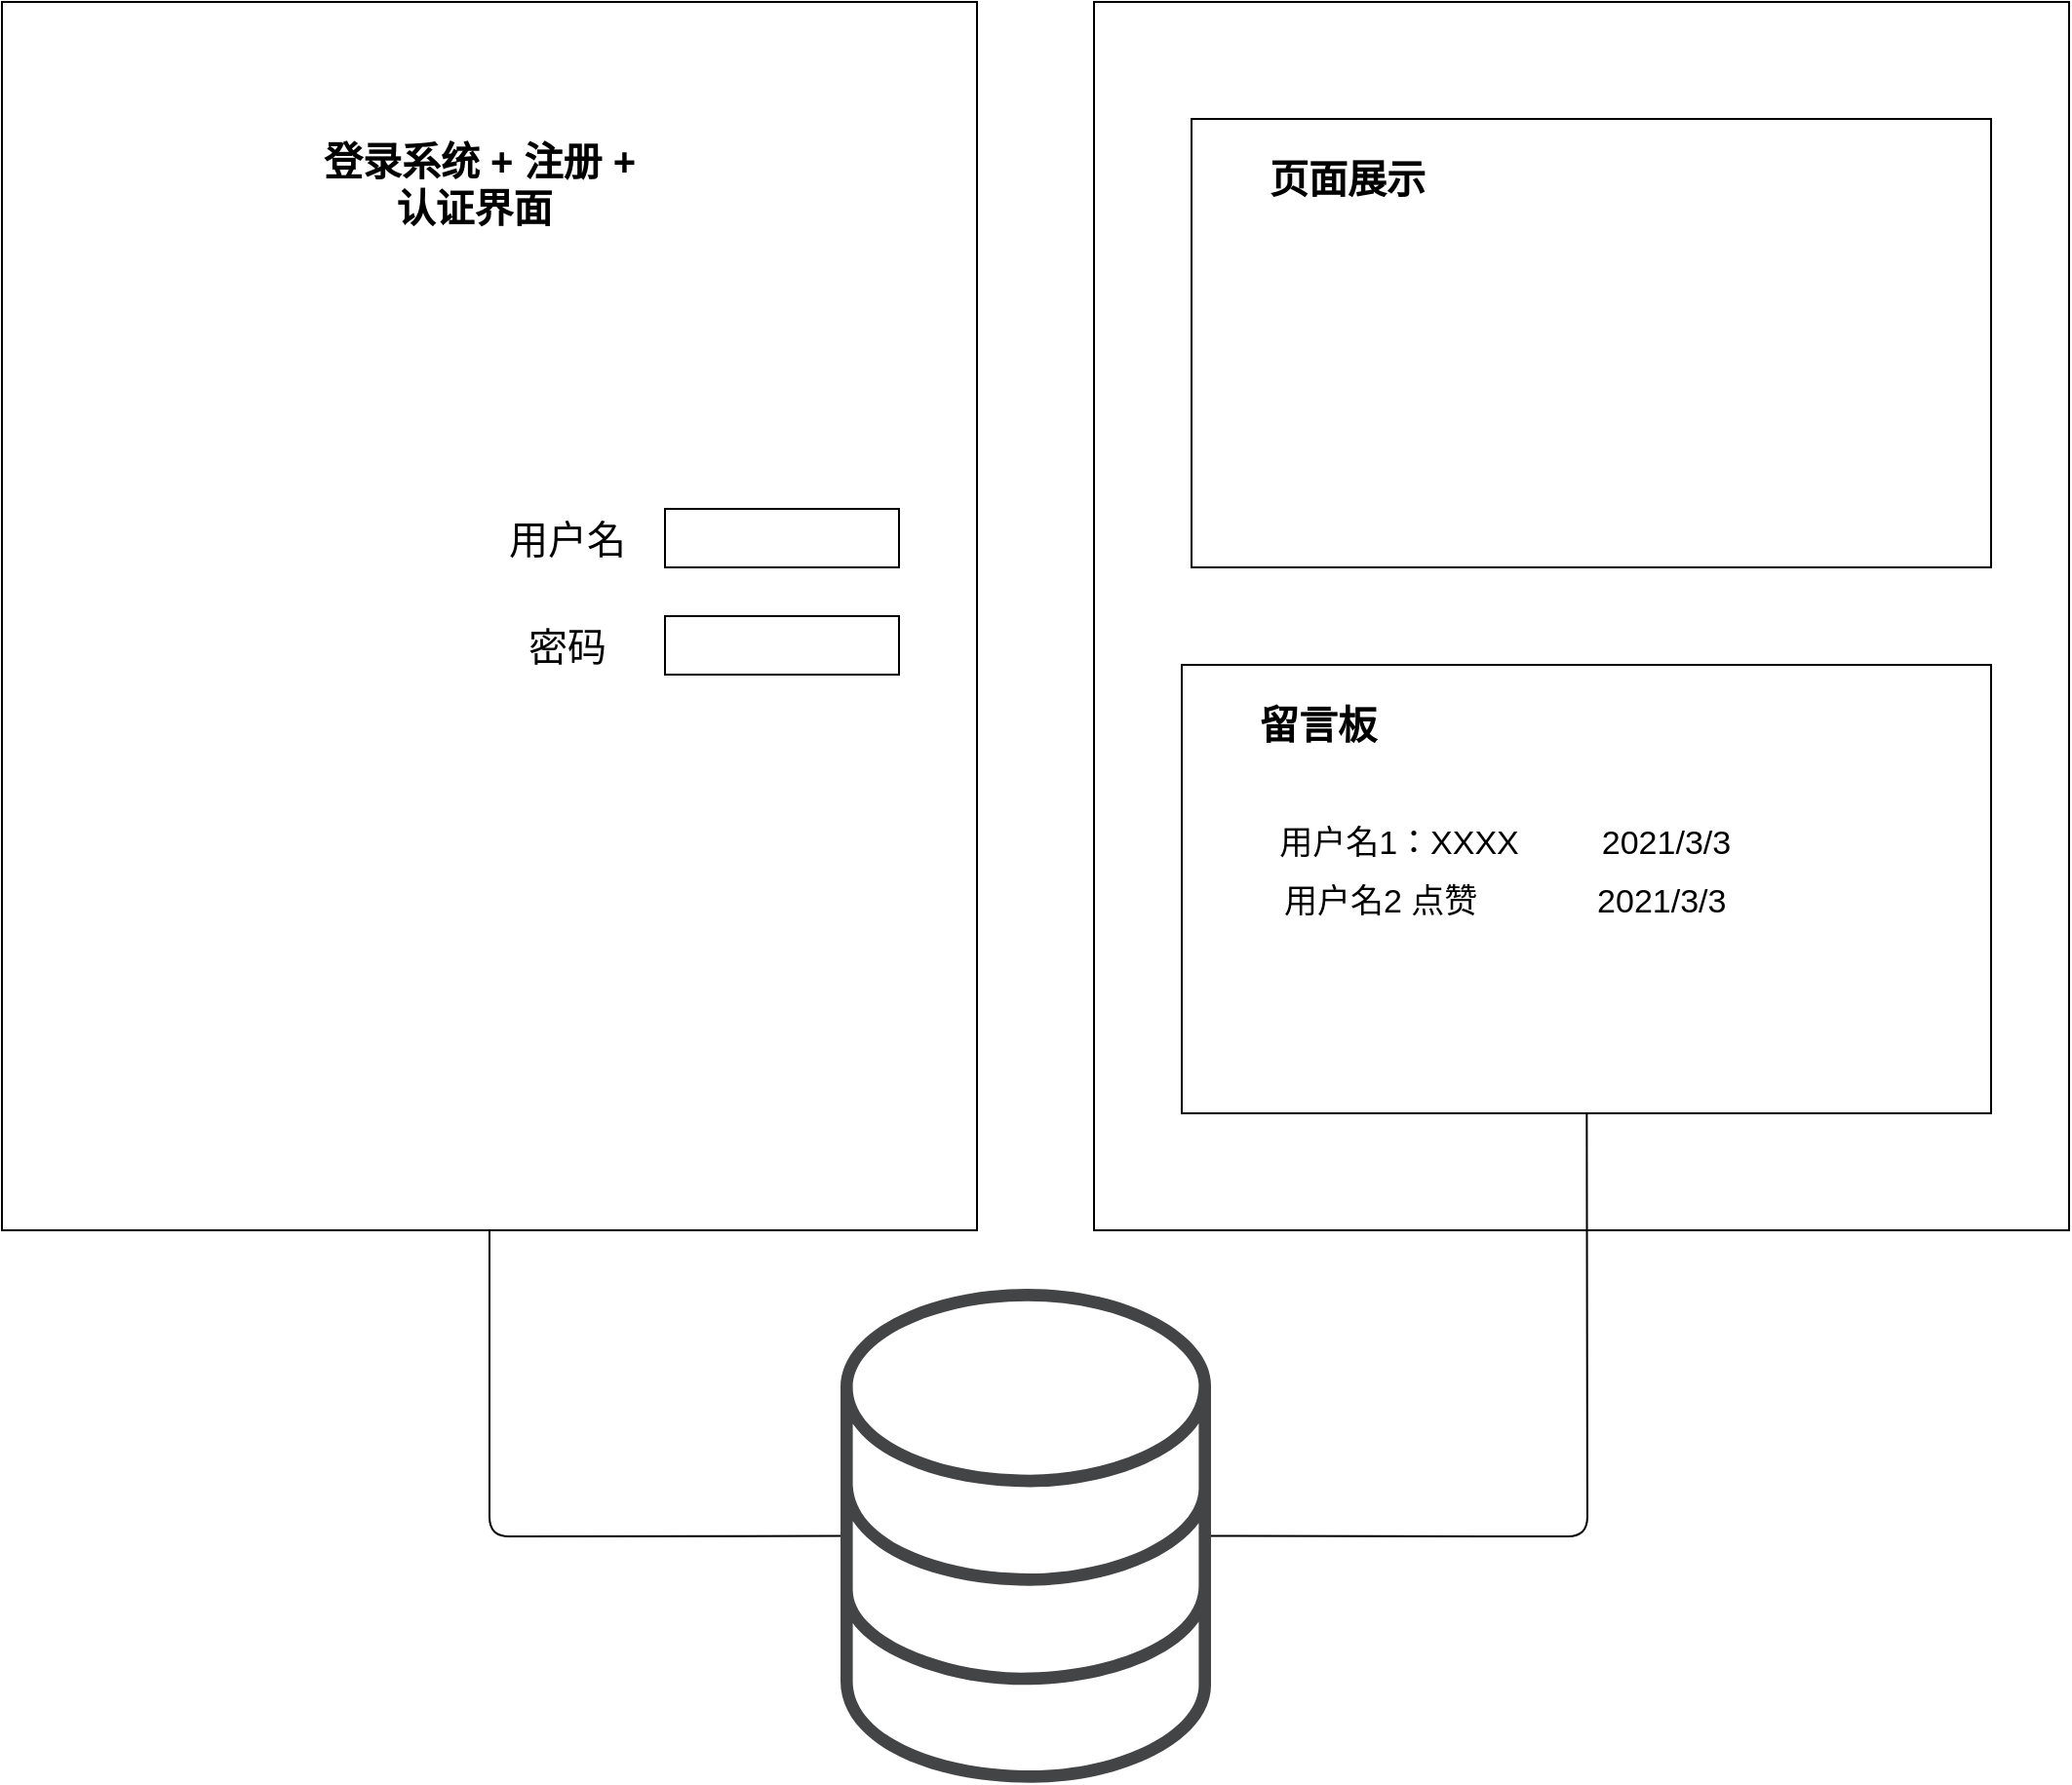 <mxfile version="13.7.3" type="device"><diagram id="dEokfwtxqhMwsEY6m2bP" name="第 1 页"><mxGraphModel dx="1913" dy="806" grid="1" gridSize="10" guides="1" tooltips="1" connect="1" arrows="1" fold="1" page="1" pageScale="1" pageWidth="827" pageHeight="1169" math="0" shadow="0"><root><mxCell id="0"/><mxCell id="1" parent="0"/><mxCell id="l1eXebKiqvA51MTCIFDw-1" value="" style="rounded=0;whiteSpace=wrap;html=1;" vertex="1" parent="1"><mxGeometry x="-50" y="100" width="500" height="630" as="geometry"/></mxCell><mxCell id="l1eXebKiqvA51MTCIFDw-2" value="" style="rounded=0;whiteSpace=wrap;html=1;" vertex="1" parent="1"><mxGeometry y="160" width="410" height="230" as="geometry"/></mxCell><mxCell id="l1eXebKiqvA51MTCIFDw-3" value="" style="rounded=0;whiteSpace=wrap;html=1;" vertex="1" parent="1"><mxGeometry x="-5" y="440" width="415" height="230" as="geometry"/></mxCell><mxCell id="l1eXebKiqvA51MTCIFDw-4" value="留言板" style="text;html=1;strokeColor=none;fillColor=none;align=center;verticalAlign=middle;whiteSpace=wrap;rounded=0;fontSize=20;fontStyle=1" vertex="1" parent="1"><mxGeometry x="-20" y="460" width="170" height="20" as="geometry"/></mxCell><mxCell id="l1eXebKiqvA51MTCIFDw-5" value="" style="rounded=0;whiteSpace=wrap;html=1;" vertex="1" parent="1"><mxGeometry x="-610" y="100" width="500" height="630" as="geometry"/></mxCell><mxCell id="l1eXebKiqvA51MTCIFDw-8" value="登录系统 + 注册 + 认证界面&amp;nbsp;&lt;br&gt;&amp;nbsp;" style="text;html=1;strokeColor=none;fillColor=none;align=center;verticalAlign=middle;whiteSpace=wrap;rounded=0;fontSize=20;fontStyle=1" vertex="1" parent="1"><mxGeometry x="-450" y="140" width="170" height="130" as="geometry"/></mxCell><mxCell id="l1eXebKiqvA51MTCIFDw-9" value="" style="rounded=0;whiteSpace=wrap;html=1;fontSize=20;" vertex="1" parent="1"><mxGeometry x="-270" y="360" width="120" height="30" as="geometry"/></mxCell><mxCell id="l1eXebKiqvA51MTCIFDw-10" value="用户名" style="text;html=1;strokeColor=none;fillColor=none;align=center;verticalAlign=middle;whiteSpace=wrap;rounded=0;fontSize=20;" vertex="1" parent="1"><mxGeometry x="-360" y="365" width="80" height="20" as="geometry"/></mxCell><mxCell id="l1eXebKiqvA51MTCIFDw-11" value="密码" style="text;html=1;strokeColor=none;fillColor=none;align=center;verticalAlign=middle;whiteSpace=wrap;rounded=0;fontSize=20;" vertex="1" parent="1"><mxGeometry x="-360" y="420" width="80" height="20" as="geometry"/></mxCell><mxCell id="l1eXebKiqvA51MTCIFDw-12" value="" style="rounded=0;whiteSpace=wrap;html=1;fontSize=20;" vertex="1" parent="1"><mxGeometry x="-270" y="415" width="120" height="30" as="geometry"/></mxCell><mxCell id="l1eXebKiqvA51MTCIFDw-13" value="页面展示" style="text;html=1;strokeColor=none;fillColor=none;align=center;verticalAlign=middle;whiteSpace=wrap;rounded=0;fontSize=20;fontStyle=1" vertex="1" parent="1"><mxGeometry x="-5" y="180" width="170" height="20" as="geometry"/></mxCell><mxCell id="l1eXebKiqvA51MTCIFDw-14" value="" style="pointerEvents=1;shadow=0;dashed=0;html=1;strokeColor=none;fillColor=#434445;aspect=fixed;labelPosition=center;verticalLabelPosition=bottom;verticalAlign=top;align=center;outlineConnect=0;shape=mxgraph.vvd.storage;fontSize=20;" vertex="1" parent="1"><mxGeometry x="-180" y="760" width="190" height="253.33" as="geometry"/></mxCell><mxCell id="l1eXebKiqvA51MTCIFDw-15" value="" style="endArrow=none;html=1;fontSize=20;" edge="1" parent="1" source="l1eXebKiqvA51MTCIFDw-5" target="l1eXebKiqvA51MTCIFDw-14"><mxGeometry width="50" height="50" relative="1" as="geometry"><mxPoint x="-100" y="700" as="sourcePoint"/><mxPoint x="-50" y="650" as="targetPoint"/><Array as="points"><mxPoint x="-360" y="887"/></Array></mxGeometry></mxCell><mxCell id="l1eXebKiqvA51MTCIFDw-17" value="" style="endArrow=none;html=1;fontSize=20;" edge="1" parent="1" source="l1eXebKiqvA51MTCIFDw-3" target="l1eXebKiqvA51MTCIFDw-14"><mxGeometry width="50" height="50" relative="1" as="geometry"><mxPoint x="-350" y="740" as="sourcePoint"/><mxPoint x="-170" y="896.781" as="targetPoint"/><Array as="points"><mxPoint x="203" y="887"/></Array></mxGeometry></mxCell><mxCell id="l1eXebKiqvA51MTCIFDw-19" value="&lt;font style=&quot;font-size: 17px ; font-weight: normal&quot;&gt;用户名1：XXXX&amp;nbsp; &amp;nbsp; &amp;nbsp; &amp;nbsp; &amp;nbsp;2021/3/3&amp;nbsp; &amp;nbsp; &amp;nbsp;&amp;nbsp;&lt;/font&gt;" style="text;html=1;strokeColor=none;fillColor=none;align=center;verticalAlign=middle;whiteSpace=wrap;rounded=0;fontSize=20;fontStyle=1" vertex="1" parent="1"><mxGeometry x="20" y="520" width="310" height="20" as="geometry"/></mxCell><mxCell id="l1eXebKiqvA51MTCIFDw-21" value="&lt;font style=&quot;font-size: 17px ; font-weight: normal&quot;&gt;用户名2 点赞&amp;nbsp; &amp;nbsp; &amp;nbsp; &amp;nbsp; &amp;nbsp; &amp;nbsp; &amp;nbsp;2021/3/3&amp;nbsp; &amp;nbsp; &amp;nbsp;&amp;nbsp;&lt;/font&gt;" style="text;html=1;strokeColor=none;fillColor=none;align=center;verticalAlign=middle;whiteSpace=wrap;rounded=0;fontSize=20;fontStyle=1" vertex="1" parent="1"><mxGeometry x="20" y="550" width="310" height="20" as="geometry"/></mxCell></root></mxGraphModel></diagram></mxfile>